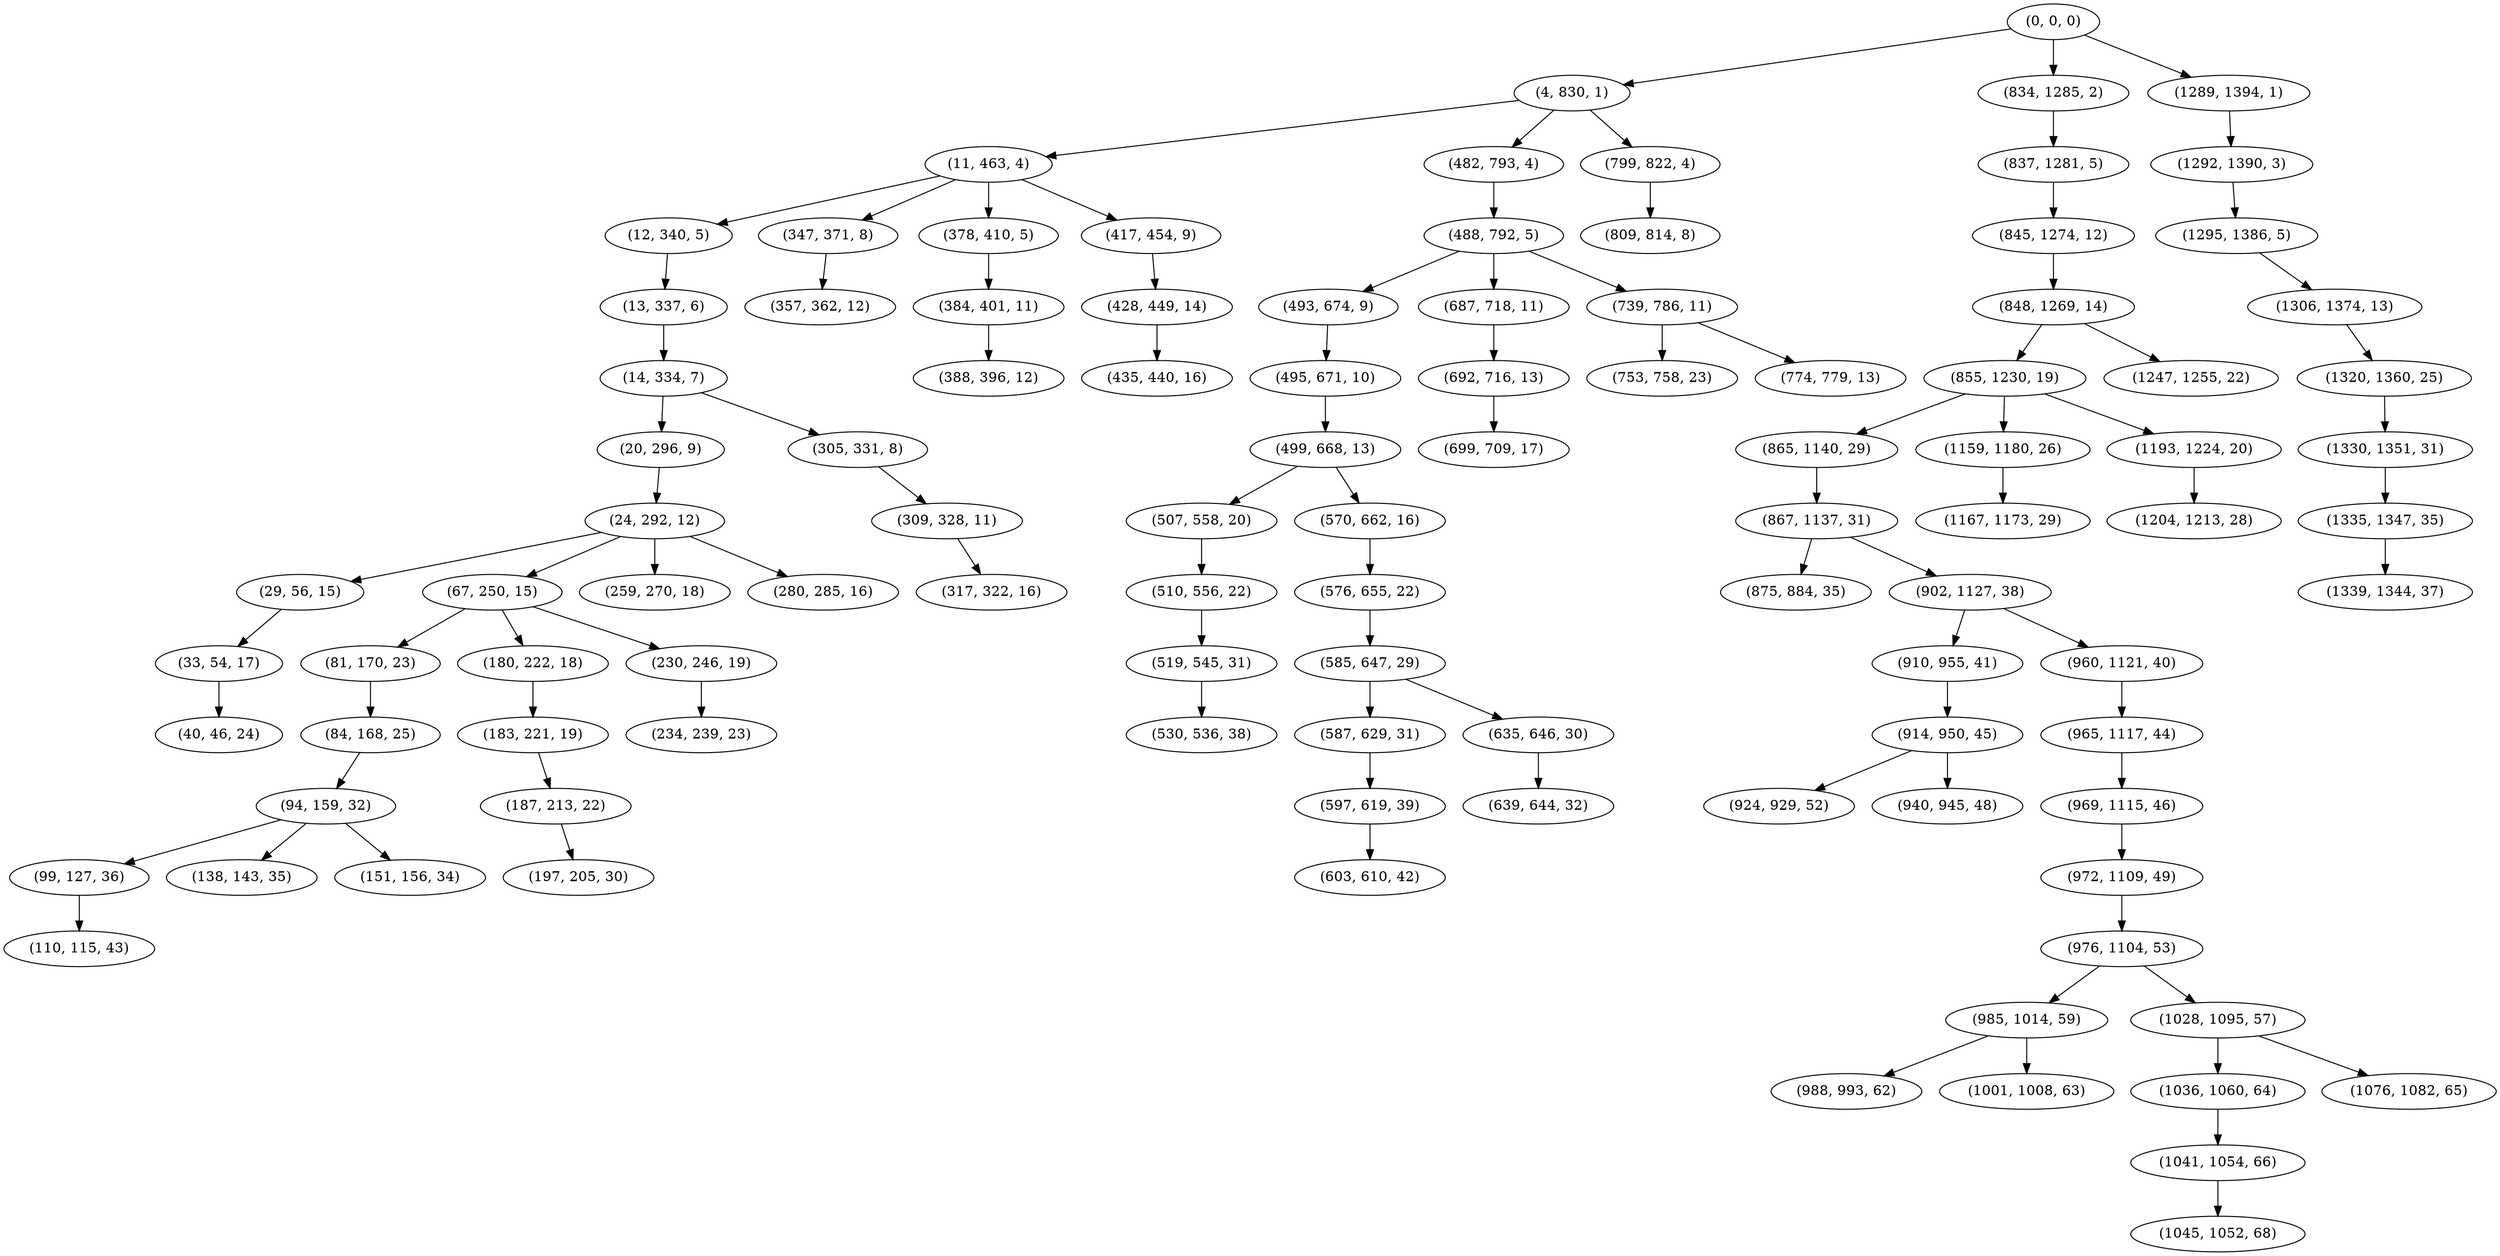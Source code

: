 digraph tree {
    "(0, 0, 0)";
    "(4, 830, 1)";
    "(11, 463, 4)";
    "(12, 340, 5)";
    "(13, 337, 6)";
    "(14, 334, 7)";
    "(20, 296, 9)";
    "(24, 292, 12)";
    "(29, 56, 15)";
    "(33, 54, 17)";
    "(40, 46, 24)";
    "(67, 250, 15)";
    "(81, 170, 23)";
    "(84, 168, 25)";
    "(94, 159, 32)";
    "(99, 127, 36)";
    "(110, 115, 43)";
    "(138, 143, 35)";
    "(151, 156, 34)";
    "(180, 222, 18)";
    "(183, 221, 19)";
    "(187, 213, 22)";
    "(197, 205, 30)";
    "(230, 246, 19)";
    "(234, 239, 23)";
    "(259, 270, 18)";
    "(280, 285, 16)";
    "(305, 331, 8)";
    "(309, 328, 11)";
    "(317, 322, 16)";
    "(347, 371, 8)";
    "(357, 362, 12)";
    "(378, 410, 5)";
    "(384, 401, 11)";
    "(388, 396, 12)";
    "(417, 454, 9)";
    "(428, 449, 14)";
    "(435, 440, 16)";
    "(482, 793, 4)";
    "(488, 792, 5)";
    "(493, 674, 9)";
    "(495, 671, 10)";
    "(499, 668, 13)";
    "(507, 558, 20)";
    "(510, 556, 22)";
    "(519, 545, 31)";
    "(530, 536, 38)";
    "(570, 662, 16)";
    "(576, 655, 22)";
    "(585, 647, 29)";
    "(587, 629, 31)";
    "(597, 619, 39)";
    "(603, 610, 42)";
    "(635, 646, 30)";
    "(639, 644, 32)";
    "(687, 718, 11)";
    "(692, 716, 13)";
    "(699, 709, 17)";
    "(739, 786, 11)";
    "(753, 758, 23)";
    "(774, 779, 13)";
    "(799, 822, 4)";
    "(809, 814, 8)";
    "(834, 1285, 2)";
    "(837, 1281, 5)";
    "(845, 1274, 12)";
    "(848, 1269, 14)";
    "(855, 1230, 19)";
    "(865, 1140, 29)";
    "(867, 1137, 31)";
    "(875, 884, 35)";
    "(902, 1127, 38)";
    "(910, 955, 41)";
    "(914, 950, 45)";
    "(924, 929, 52)";
    "(940, 945, 48)";
    "(960, 1121, 40)";
    "(965, 1117, 44)";
    "(969, 1115, 46)";
    "(972, 1109, 49)";
    "(976, 1104, 53)";
    "(985, 1014, 59)";
    "(988, 993, 62)";
    "(1001, 1008, 63)";
    "(1028, 1095, 57)";
    "(1036, 1060, 64)";
    "(1041, 1054, 66)";
    "(1045, 1052, 68)";
    "(1076, 1082, 65)";
    "(1159, 1180, 26)";
    "(1167, 1173, 29)";
    "(1193, 1224, 20)";
    "(1204, 1213, 28)";
    "(1247, 1255, 22)";
    "(1289, 1394, 1)";
    "(1292, 1390, 3)";
    "(1295, 1386, 5)";
    "(1306, 1374, 13)";
    "(1320, 1360, 25)";
    "(1330, 1351, 31)";
    "(1335, 1347, 35)";
    "(1339, 1344, 37)";
    "(0, 0, 0)" -> "(4, 830, 1)";
    "(0, 0, 0)" -> "(834, 1285, 2)";
    "(0, 0, 0)" -> "(1289, 1394, 1)";
    "(4, 830, 1)" -> "(11, 463, 4)";
    "(4, 830, 1)" -> "(482, 793, 4)";
    "(4, 830, 1)" -> "(799, 822, 4)";
    "(11, 463, 4)" -> "(12, 340, 5)";
    "(11, 463, 4)" -> "(347, 371, 8)";
    "(11, 463, 4)" -> "(378, 410, 5)";
    "(11, 463, 4)" -> "(417, 454, 9)";
    "(12, 340, 5)" -> "(13, 337, 6)";
    "(13, 337, 6)" -> "(14, 334, 7)";
    "(14, 334, 7)" -> "(20, 296, 9)";
    "(14, 334, 7)" -> "(305, 331, 8)";
    "(20, 296, 9)" -> "(24, 292, 12)";
    "(24, 292, 12)" -> "(29, 56, 15)";
    "(24, 292, 12)" -> "(67, 250, 15)";
    "(24, 292, 12)" -> "(259, 270, 18)";
    "(24, 292, 12)" -> "(280, 285, 16)";
    "(29, 56, 15)" -> "(33, 54, 17)";
    "(33, 54, 17)" -> "(40, 46, 24)";
    "(67, 250, 15)" -> "(81, 170, 23)";
    "(67, 250, 15)" -> "(180, 222, 18)";
    "(67, 250, 15)" -> "(230, 246, 19)";
    "(81, 170, 23)" -> "(84, 168, 25)";
    "(84, 168, 25)" -> "(94, 159, 32)";
    "(94, 159, 32)" -> "(99, 127, 36)";
    "(94, 159, 32)" -> "(138, 143, 35)";
    "(94, 159, 32)" -> "(151, 156, 34)";
    "(99, 127, 36)" -> "(110, 115, 43)";
    "(180, 222, 18)" -> "(183, 221, 19)";
    "(183, 221, 19)" -> "(187, 213, 22)";
    "(187, 213, 22)" -> "(197, 205, 30)";
    "(230, 246, 19)" -> "(234, 239, 23)";
    "(305, 331, 8)" -> "(309, 328, 11)";
    "(309, 328, 11)" -> "(317, 322, 16)";
    "(347, 371, 8)" -> "(357, 362, 12)";
    "(378, 410, 5)" -> "(384, 401, 11)";
    "(384, 401, 11)" -> "(388, 396, 12)";
    "(417, 454, 9)" -> "(428, 449, 14)";
    "(428, 449, 14)" -> "(435, 440, 16)";
    "(482, 793, 4)" -> "(488, 792, 5)";
    "(488, 792, 5)" -> "(493, 674, 9)";
    "(488, 792, 5)" -> "(687, 718, 11)";
    "(488, 792, 5)" -> "(739, 786, 11)";
    "(493, 674, 9)" -> "(495, 671, 10)";
    "(495, 671, 10)" -> "(499, 668, 13)";
    "(499, 668, 13)" -> "(507, 558, 20)";
    "(499, 668, 13)" -> "(570, 662, 16)";
    "(507, 558, 20)" -> "(510, 556, 22)";
    "(510, 556, 22)" -> "(519, 545, 31)";
    "(519, 545, 31)" -> "(530, 536, 38)";
    "(570, 662, 16)" -> "(576, 655, 22)";
    "(576, 655, 22)" -> "(585, 647, 29)";
    "(585, 647, 29)" -> "(587, 629, 31)";
    "(585, 647, 29)" -> "(635, 646, 30)";
    "(587, 629, 31)" -> "(597, 619, 39)";
    "(597, 619, 39)" -> "(603, 610, 42)";
    "(635, 646, 30)" -> "(639, 644, 32)";
    "(687, 718, 11)" -> "(692, 716, 13)";
    "(692, 716, 13)" -> "(699, 709, 17)";
    "(739, 786, 11)" -> "(753, 758, 23)";
    "(739, 786, 11)" -> "(774, 779, 13)";
    "(799, 822, 4)" -> "(809, 814, 8)";
    "(834, 1285, 2)" -> "(837, 1281, 5)";
    "(837, 1281, 5)" -> "(845, 1274, 12)";
    "(845, 1274, 12)" -> "(848, 1269, 14)";
    "(848, 1269, 14)" -> "(855, 1230, 19)";
    "(848, 1269, 14)" -> "(1247, 1255, 22)";
    "(855, 1230, 19)" -> "(865, 1140, 29)";
    "(855, 1230, 19)" -> "(1159, 1180, 26)";
    "(855, 1230, 19)" -> "(1193, 1224, 20)";
    "(865, 1140, 29)" -> "(867, 1137, 31)";
    "(867, 1137, 31)" -> "(875, 884, 35)";
    "(867, 1137, 31)" -> "(902, 1127, 38)";
    "(902, 1127, 38)" -> "(910, 955, 41)";
    "(902, 1127, 38)" -> "(960, 1121, 40)";
    "(910, 955, 41)" -> "(914, 950, 45)";
    "(914, 950, 45)" -> "(924, 929, 52)";
    "(914, 950, 45)" -> "(940, 945, 48)";
    "(960, 1121, 40)" -> "(965, 1117, 44)";
    "(965, 1117, 44)" -> "(969, 1115, 46)";
    "(969, 1115, 46)" -> "(972, 1109, 49)";
    "(972, 1109, 49)" -> "(976, 1104, 53)";
    "(976, 1104, 53)" -> "(985, 1014, 59)";
    "(976, 1104, 53)" -> "(1028, 1095, 57)";
    "(985, 1014, 59)" -> "(988, 993, 62)";
    "(985, 1014, 59)" -> "(1001, 1008, 63)";
    "(1028, 1095, 57)" -> "(1036, 1060, 64)";
    "(1028, 1095, 57)" -> "(1076, 1082, 65)";
    "(1036, 1060, 64)" -> "(1041, 1054, 66)";
    "(1041, 1054, 66)" -> "(1045, 1052, 68)";
    "(1159, 1180, 26)" -> "(1167, 1173, 29)";
    "(1193, 1224, 20)" -> "(1204, 1213, 28)";
    "(1289, 1394, 1)" -> "(1292, 1390, 3)";
    "(1292, 1390, 3)" -> "(1295, 1386, 5)";
    "(1295, 1386, 5)" -> "(1306, 1374, 13)";
    "(1306, 1374, 13)" -> "(1320, 1360, 25)";
    "(1320, 1360, 25)" -> "(1330, 1351, 31)";
    "(1330, 1351, 31)" -> "(1335, 1347, 35)";
    "(1335, 1347, 35)" -> "(1339, 1344, 37)";
}
